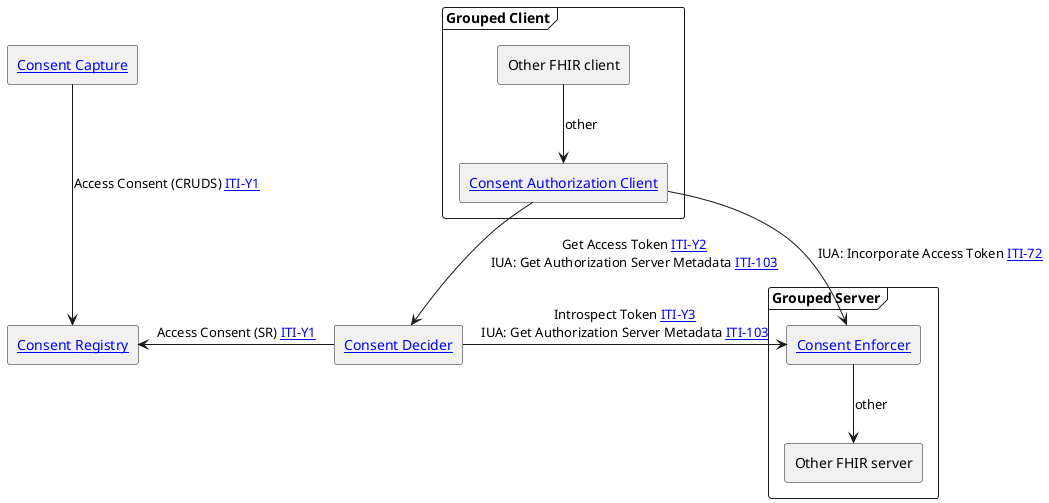 @startuml
agent "[[#consentcapture Consent Capture]]" as capture
agent "[[#consentregistry Consent Registry]]" as registry
capture -down--> registry : "Access Consent (CRUDS) [[ITI-Y1.html ITI-Y1]]"

frame "Grouped Client" {
agent "Other FHIR client" as otherClient
agent "[[#consentclient Consent Authorization Client]]" as client 
}
agent "[[#consentdecider Consent Decider]]" as decider
frame "Grouped Server" {
agent "[[#consentenforce Consent Enforcer]]" as enforcer
agent "Other FHIR server" as otherServer
}

otherClient -down-> client: "other"
client -down-> decider : "Get Access Token [[ITI-Y2.html ITI-Y2]]\nIUA: Get Authorization Server Metadata [[https://profiles.ihe.net/ITI/IUA/index.html#3103-get-authorization-server-metadata-iti-103 ITI-103]]"

decider -left-> registry: "Access Consent (SR) [[ITI-Y1.html ITI-Y1]]"
client -down-> enforcer : "IUA: Incorporate Access Token [[https://profiles.ihe.net/ITI/IUA/index.html#372-incorporate-access-token-iti-72 ITI-72]]"
decider -right-> enforcer : "Introspect Token [[ITI-Y3.html ITI-Y3]]\nIUA: Get Authorization Server Metadata [[https://profiles.ihe.net/ITI/IUA/index.html#3103-get-authorization-server-metadata-iti-103 ITI-103]]"
enforcer -down-> otherServer : "other"
@enduml
